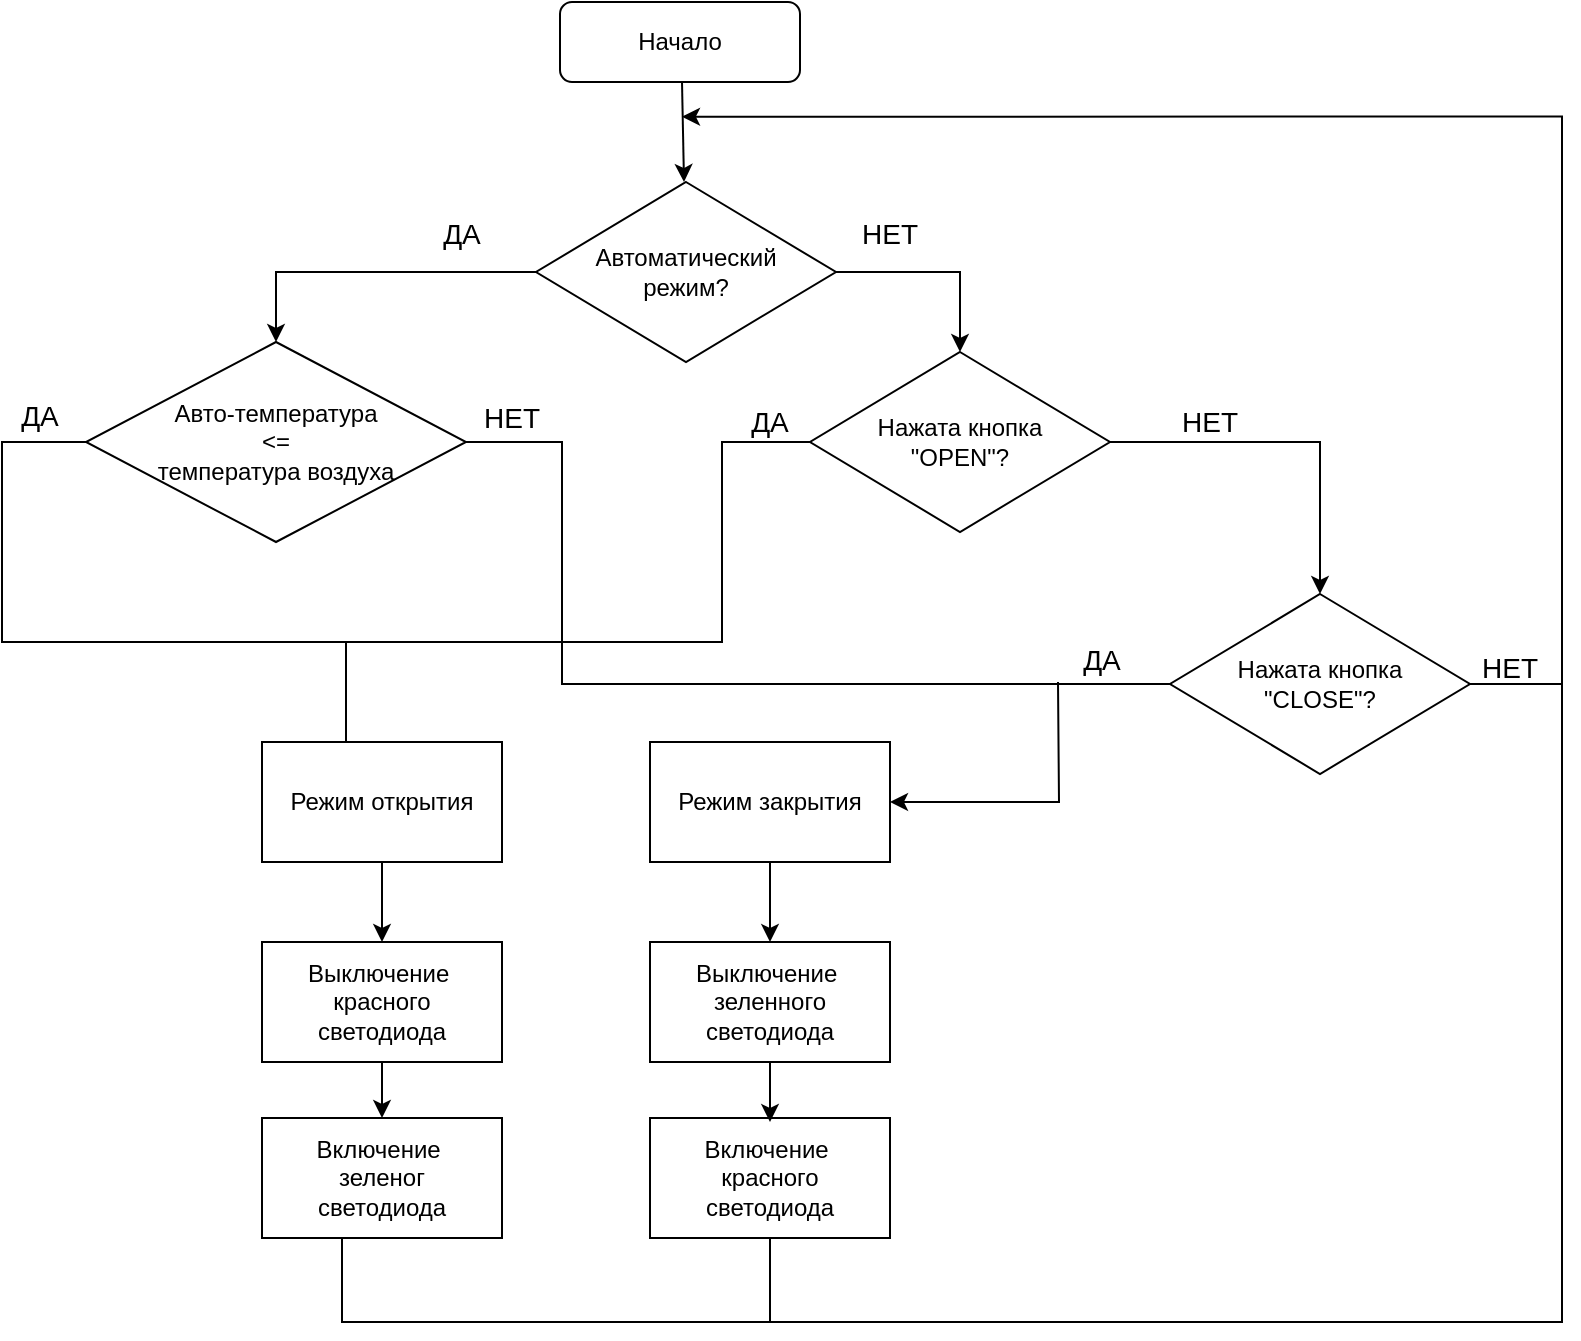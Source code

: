 <mxfile version="14.7.3" type="github">
  <diagram id="C5RBs43oDa-KdzZeNtuy" name="Page-1">
    <mxGraphModel dx="920" dy="551" grid="1" gridSize="10" guides="1" tooltips="1" connect="1" arrows="1" fold="1" page="1" pageScale="1" pageWidth="827" pageHeight="1169" math="0" shadow="0">
      <root>
        <mxCell id="WIyWlLk6GJQsqaUBKTNV-0" />
        <mxCell id="WIyWlLk6GJQsqaUBKTNV-1" parent="WIyWlLk6GJQsqaUBKTNV-0" />
        <mxCell id="WIyWlLk6GJQsqaUBKTNV-3" value="Начало" style="rounded=1;whiteSpace=wrap;html=1;fontSize=12;glass=0;strokeWidth=1;shadow=0;" parent="WIyWlLk6GJQsqaUBKTNV-1" vertex="1">
          <mxGeometry x="319" y="60" width="120" height="40" as="geometry" />
        </mxCell>
        <mxCell id="KOwG92DhggsPmwGEyfMD-62" style="edgeStyle=orthogonalEdgeStyle;rounded=0;orthogonalLoop=1;jettySize=auto;html=1;entryX=0.5;entryY=0;entryDx=0;entryDy=0;" edge="1" parent="WIyWlLk6GJQsqaUBKTNV-1" source="KOwG92DhggsPmwGEyfMD-1" target="KOwG92DhggsPmwGEyfMD-3">
          <mxGeometry relative="1" as="geometry">
            <Array as="points">
              <mxPoint x="519" y="195" />
            </Array>
          </mxGeometry>
        </mxCell>
        <mxCell id="KOwG92DhggsPmwGEyfMD-63" style="edgeStyle=orthogonalEdgeStyle;rounded=0;orthogonalLoop=1;jettySize=auto;html=1;entryX=0.5;entryY=0;entryDx=0;entryDy=0;" edge="1" parent="WIyWlLk6GJQsqaUBKTNV-1" source="KOwG92DhggsPmwGEyfMD-1" target="KOwG92DhggsPmwGEyfMD-2">
          <mxGeometry relative="1" as="geometry" />
        </mxCell>
        <mxCell id="KOwG92DhggsPmwGEyfMD-1" value="Автоматический &lt;br&gt;режим?" style="rhombus;whiteSpace=wrap;html=1;" vertex="1" parent="WIyWlLk6GJQsqaUBKTNV-1">
          <mxGeometry x="307" y="150" width="150" height="90" as="geometry" />
        </mxCell>
        <mxCell id="KOwG92DhggsPmwGEyfMD-71" style="edgeStyle=orthogonalEdgeStyle;rounded=0;orthogonalLoop=1;jettySize=auto;html=1;entryX=0.5;entryY=0;entryDx=0;entryDy=0;startArrow=none;startFill=0;endArrow=none;endFill=0;strokeColor=#000000;" edge="1" parent="WIyWlLk6GJQsqaUBKTNV-1" source="KOwG92DhggsPmwGEyfMD-2" target="KOwG92DhggsPmwGEyfMD-5">
          <mxGeometry relative="1" as="geometry">
            <Array as="points">
              <mxPoint x="40" y="280" />
              <mxPoint x="40" y="380" />
              <mxPoint x="212" y="380" />
            </Array>
          </mxGeometry>
        </mxCell>
        <mxCell id="KOwG92DhggsPmwGEyfMD-76" style="edgeStyle=orthogonalEdgeStyle;rounded=0;orthogonalLoop=1;jettySize=auto;html=1;entryX=0;entryY=0.5;entryDx=0;entryDy=0;startArrow=none;startFill=0;endArrow=none;endFill=0;strokeColor=#000000;" edge="1" parent="WIyWlLk6GJQsqaUBKTNV-1" source="KOwG92DhggsPmwGEyfMD-2" target="KOwG92DhggsPmwGEyfMD-4">
          <mxGeometry relative="1" as="geometry">
            <Array as="points">
              <mxPoint x="320" y="280" />
              <mxPoint x="320" y="401" />
            </Array>
          </mxGeometry>
        </mxCell>
        <mxCell id="KOwG92DhggsPmwGEyfMD-2" value="Авто-температура &lt;br&gt;&amp;lt;= &lt;br&gt;температура воздуха" style="rhombus;whiteSpace=wrap;html=1;" vertex="1" parent="WIyWlLk6GJQsqaUBKTNV-1">
          <mxGeometry x="82" y="230" width="190" height="100" as="geometry" />
        </mxCell>
        <mxCell id="KOwG92DhggsPmwGEyfMD-57" style="edgeStyle=orthogonalEdgeStyle;rounded=0;orthogonalLoop=1;jettySize=auto;html=1;entryX=0.5;entryY=0;entryDx=0;entryDy=0;" edge="1" parent="WIyWlLk6GJQsqaUBKTNV-1" source="KOwG92DhggsPmwGEyfMD-3" target="KOwG92DhggsPmwGEyfMD-4">
          <mxGeometry relative="1" as="geometry" />
        </mxCell>
        <mxCell id="KOwG92DhggsPmwGEyfMD-72" style="edgeStyle=orthogonalEdgeStyle;rounded=0;orthogonalLoop=1;jettySize=auto;html=1;startArrow=none;startFill=0;endArrow=none;endFill=0;strokeColor=#000000;" edge="1" parent="WIyWlLk6GJQsqaUBKTNV-1" source="KOwG92DhggsPmwGEyfMD-3">
          <mxGeometry relative="1" as="geometry">
            <mxPoint x="212" y="380" as="targetPoint" />
            <Array as="points">
              <mxPoint x="400" y="280" />
              <mxPoint x="400" y="380" />
            </Array>
          </mxGeometry>
        </mxCell>
        <mxCell id="KOwG92DhggsPmwGEyfMD-3" value="Нажата кнопка &lt;br&gt;&quot;OPEN&quot;?" style="rhombus;whiteSpace=wrap;html=1;" vertex="1" parent="WIyWlLk6GJQsqaUBKTNV-1">
          <mxGeometry x="444" y="235" width="150" height="90" as="geometry" />
        </mxCell>
        <mxCell id="KOwG92DhggsPmwGEyfMD-70" style="edgeStyle=orthogonalEdgeStyle;rounded=0;orthogonalLoop=1;jettySize=auto;html=1;startArrow=none;startFill=0;endArrow=none;endFill=0;strokeColor=#000000;" edge="1" parent="WIyWlLk6GJQsqaUBKTNV-1" source="KOwG92DhggsPmwGEyfMD-4">
          <mxGeometry relative="1" as="geometry">
            <mxPoint x="820" y="401" as="targetPoint" />
          </mxGeometry>
        </mxCell>
        <mxCell id="KOwG92DhggsPmwGEyfMD-4" value="Нажата кнопка &lt;br&gt;&quot;CLOSE&quot;?" style="rhombus;whiteSpace=wrap;html=1;" vertex="1" parent="WIyWlLk6GJQsqaUBKTNV-1">
          <mxGeometry x="624" y="356" width="150" height="90" as="geometry" />
        </mxCell>
        <mxCell id="KOwG92DhggsPmwGEyfMD-5" value="Режим открытия" style="rounded=0;whiteSpace=wrap;html=1;" vertex="1" parent="WIyWlLk6GJQsqaUBKTNV-1">
          <mxGeometry x="170" y="430" width="120" height="60" as="geometry" />
        </mxCell>
        <mxCell id="KOwG92DhggsPmwGEyfMD-67" style="edgeStyle=orthogonalEdgeStyle;rounded=0;orthogonalLoop=1;jettySize=auto;html=1;endArrow=none;endFill=0;strokeColor=#000000;startArrow=classic;startFill=1;" edge="1" parent="WIyWlLk6GJQsqaUBKTNV-1" source="KOwG92DhggsPmwGEyfMD-6">
          <mxGeometry relative="1" as="geometry">
            <mxPoint x="568" y="400" as="targetPoint" />
          </mxGeometry>
        </mxCell>
        <mxCell id="KOwG92DhggsPmwGEyfMD-6" value="Режим закрытия" style="rounded=0;whiteSpace=wrap;html=1;" vertex="1" parent="WIyWlLk6GJQsqaUBKTNV-1">
          <mxGeometry x="364" y="430" width="120" height="60" as="geometry" />
        </mxCell>
        <mxCell id="KOwG92DhggsPmwGEyfMD-7" value="Выключение&amp;nbsp;&lt;br&gt;красного&lt;br&gt;светодиода" style="rounded=0;whiteSpace=wrap;html=1;" vertex="1" parent="WIyWlLk6GJQsqaUBKTNV-1">
          <mxGeometry x="170" y="530" width="120" height="60" as="geometry" />
        </mxCell>
        <mxCell id="KOwG92DhggsPmwGEyfMD-8" value="Выключение&amp;nbsp;&lt;br&gt;зеленного&lt;br&gt;светодиода" style="rounded=0;whiteSpace=wrap;html=1;" vertex="1" parent="WIyWlLk6GJQsqaUBKTNV-1">
          <mxGeometry x="364" y="530" width="120" height="60" as="geometry" />
        </mxCell>
        <mxCell id="KOwG92DhggsPmwGEyfMD-68" style="edgeStyle=orthogonalEdgeStyle;rounded=0;orthogonalLoop=1;jettySize=auto;html=1;startArrow=none;startFill=0;endArrow=classic;endFill=1;strokeColor=#000000;" edge="1" parent="WIyWlLk6GJQsqaUBKTNV-1" source="KOwG92DhggsPmwGEyfMD-9">
          <mxGeometry relative="1" as="geometry">
            <mxPoint x="380" y="117.333" as="targetPoint" />
            <Array as="points">
              <mxPoint x="210" y="720" />
              <mxPoint x="820" y="720" />
              <mxPoint x="820" y="117" />
            </Array>
          </mxGeometry>
        </mxCell>
        <mxCell id="KOwG92DhggsPmwGEyfMD-9" value="Включение&amp;nbsp;&lt;br&gt;зеленог&lt;br&gt;светодиода" style="rounded=0;whiteSpace=wrap;html=1;" vertex="1" parent="WIyWlLk6GJQsqaUBKTNV-1">
          <mxGeometry x="170" y="618" width="120" height="60" as="geometry" />
        </mxCell>
        <mxCell id="KOwG92DhggsPmwGEyfMD-78" style="edgeStyle=orthogonalEdgeStyle;rounded=0;orthogonalLoop=1;jettySize=auto;html=1;startArrow=none;startFill=0;endArrow=none;endFill=0;strokeColor=#000000;" edge="1" parent="WIyWlLk6GJQsqaUBKTNV-1" source="KOwG92DhggsPmwGEyfMD-10">
          <mxGeometry relative="1" as="geometry">
            <mxPoint x="424" y="720" as="targetPoint" />
          </mxGeometry>
        </mxCell>
        <mxCell id="KOwG92DhggsPmwGEyfMD-10" value="Включение&amp;nbsp;&lt;br&gt;красного&lt;br&gt;светодиода" style="rounded=0;whiteSpace=wrap;html=1;" vertex="1" parent="WIyWlLk6GJQsqaUBKTNV-1">
          <mxGeometry x="364" y="618" width="120" height="60" as="geometry" />
        </mxCell>
        <mxCell id="KOwG92DhggsPmwGEyfMD-39" value="" style="endArrow=classic;html=1;" edge="1" parent="WIyWlLk6GJQsqaUBKTNV-1">
          <mxGeometry width="50" height="50" relative="1" as="geometry">
            <mxPoint x="380" y="100" as="sourcePoint" />
            <mxPoint x="381" y="150" as="targetPoint" />
          </mxGeometry>
        </mxCell>
        <mxCell id="KOwG92DhggsPmwGEyfMD-42" value="" style="endArrow=classic;html=1;exitX=0.5;exitY=1;exitDx=0;exitDy=0;entryX=0.5;entryY=0;entryDx=0;entryDy=0;" edge="1" parent="WIyWlLk6GJQsqaUBKTNV-1" source="KOwG92DhggsPmwGEyfMD-5" target="KOwG92DhggsPmwGEyfMD-7">
          <mxGeometry width="50" height="50" relative="1" as="geometry">
            <mxPoint x="522" y="350" as="sourcePoint" />
            <mxPoint x="572" y="300" as="targetPoint" />
          </mxGeometry>
        </mxCell>
        <mxCell id="KOwG92DhggsPmwGEyfMD-43" value="" style="endArrow=classic;html=1;entryX=0.5;entryY=0;entryDx=0;entryDy=0;exitX=0.5;exitY=1;exitDx=0;exitDy=0;" edge="1" parent="WIyWlLk6GJQsqaUBKTNV-1" source="KOwG92DhggsPmwGEyfMD-6" target="KOwG92DhggsPmwGEyfMD-8">
          <mxGeometry width="50" height="50" relative="1" as="geometry">
            <mxPoint x="216" y="510" as="sourcePoint" />
            <mxPoint x="124" y="540" as="targetPoint" />
          </mxGeometry>
        </mxCell>
        <mxCell id="KOwG92DhggsPmwGEyfMD-44" value="" style="endArrow=classic;html=1;exitX=0.5;exitY=1;exitDx=0;exitDy=0;entryX=0.5;entryY=0;entryDx=0;entryDy=0;" edge="1" parent="WIyWlLk6GJQsqaUBKTNV-1" source="KOwG92DhggsPmwGEyfMD-7" target="KOwG92DhggsPmwGEyfMD-9">
          <mxGeometry width="50" height="50" relative="1" as="geometry">
            <mxPoint x="522" y="350" as="sourcePoint" />
            <mxPoint x="572" y="300" as="targetPoint" />
          </mxGeometry>
        </mxCell>
        <mxCell id="KOwG92DhggsPmwGEyfMD-45" value="" style="endArrow=classic;html=1;exitX=0.5;exitY=1;exitDx=0;exitDy=0;" edge="1" parent="WIyWlLk6GJQsqaUBKTNV-1" source="KOwG92DhggsPmwGEyfMD-8">
          <mxGeometry width="50" height="50" relative="1" as="geometry">
            <mxPoint x="406" y="350" as="sourcePoint" />
            <mxPoint x="424" y="620" as="targetPoint" />
          </mxGeometry>
        </mxCell>
        <mxCell id="KOwG92DhggsPmwGEyfMD-51" value="&lt;font style=&quot;font-size: 14px&quot;&gt;ДА&lt;/font&gt;" style="text;html=1;strokeColor=none;fillColor=none;align=center;verticalAlign=middle;whiteSpace=wrap;rounded=0;" vertex="1" parent="WIyWlLk6GJQsqaUBKTNV-1">
          <mxGeometry x="250" y="166" width="40" height="20" as="geometry" />
        </mxCell>
        <mxCell id="KOwG92DhggsPmwGEyfMD-52" value="&lt;font style=&quot;font-size: 14px&quot;&gt;ДА&lt;/font&gt;" style="text;html=1;strokeColor=none;fillColor=none;align=center;verticalAlign=middle;whiteSpace=wrap;rounded=0;" vertex="1" parent="WIyWlLk6GJQsqaUBKTNV-1">
          <mxGeometry x="39" y="257" width="40" height="20" as="geometry" />
        </mxCell>
        <mxCell id="KOwG92DhggsPmwGEyfMD-53" value="&lt;font style=&quot;font-size: 14px&quot;&gt;ДА&lt;/font&gt;" style="text;html=1;strokeColor=none;fillColor=none;align=center;verticalAlign=middle;whiteSpace=wrap;rounded=0;" vertex="1" parent="WIyWlLk6GJQsqaUBKTNV-1">
          <mxGeometry x="404" y="260" width="40" height="20" as="geometry" />
        </mxCell>
        <mxCell id="KOwG92DhggsPmwGEyfMD-54" value="&lt;font style=&quot;font-size: 14px&quot;&gt;НЕТ&lt;/font&gt;" style="text;html=1;strokeColor=none;fillColor=none;align=center;verticalAlign=middle;whiteSpace=wrap;rounded=0;" vertex="1" parent="WIyWlLk6GJQsqaUBKTNV-1">
          <mxGeometry x="464" y="166" width="40" height="20" as="geometry" />
        </mxCell>
        <mxCell id="KOwG92DhggsPmwGEyfMD-55" value="&lt;font style=&quot;font-size: 14px&quot;&gt;НЕТ&lt;/font&gt;" style="text;html=1;strokeColor=none;fillColor=none;align=center;verticalAlign=middle;whiteSpace=wrap;rounded=0;" vertex="1" parent="WIyWlLk6GJQsqaUBKTNV-1">
          <mxGeometry x="275" y="258" width="40" height="20" as="geometry" />
        </mxCell>
        <mxCell id="KOwG92DhggsPmwGEyfMD-56" value="&lt;font style=&quot;font-size: 14px&quot;&gt;НЕТ&lt;/font&gt;" style="text;html=1;strokeColor=none;fillColor=none;align=center;verticalAlign=middle;whiteSpace=wrap;rounded=0;" vertex="1" parent="WIyWlLk6GJQsqaUBKTNV-1">
          <mxGeometry x="624" y="260" width="40" height="20" as="geometry" />
        </mxCell>
        <mxCell id="KOwG92DhggsPmwGEyfMD-73" value="&lt;font style=&quot;font-size: 14px&quot;&gt;НЕТ&lt;/font&gt;" style="text;html=1;strokeColor=none;fillColor=none;align=center;verticalAlign=middle;whiteSpace=wrap;rounded=0;" vertex="1" parent="WIyWlLk6GJQsqaUBKTNV-1">
          <mxGeometry x="774" y="383" width="40" height="20" as="geometry" />
        </mxCell>
        <mxCell id="KOwG92DhggsPmwGEyfMD-75" value="&lt;font style=&quot;font-size: 14px&quot;&gt;ДА&lt;/font&gt;" style="text;html=1;strokeColor=none;fillColor=none;align=center;verticalAlign=middle;whiteSpace=wrap;rounded=0;" vertex="1" parent="WIyWlLk6GJQsqaUBKTNV-1">
          <mxGeometry x="570" y="379" width="40" height="20" as="geometry" />
        </mxCell>
      </root>
    </mxGraphModel>
  </diagram>
</mxfile>
